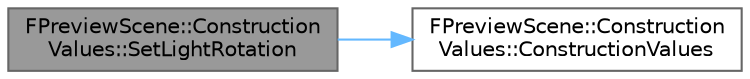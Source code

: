 digraph "FPreviewScene::ConstructionValues::SetLightRotation"
{
 // INTERACTIVE_SVG=YES
 // LATEX_PDF_SIZE
  bgcolor="transparent";
  edge [fontname=Helvetica,fontsize=10,labelfontname=Helvetica,labelfontsize=10];
  node [fontname=Helvetica,fontsize=10,shape=box,height=0.2,width=0.4];
  rankdir="LR";
  Node1 [id="Node000001",label="FPreviewScene::Construction\lValues::SetLightRotation",height=0.2,width=0.4,color="gray40", fillcolor="grey60", style="filled", fontcolor="black",tooltip=" "];
  Node1 -> Node2 [id="edge1_Node000001_Node000002",color="steelblue1",style="solid",tooltip=" "];
  Node2 [id="Node000002",label="FPreviewScene::Construction\lValues::ConstructionValues",height=0.2,width=0.4,color="grey40", fillcolor="white", style="filled",URL="$d1/d8f/structFPreviewScene_1_1ConstructionValues.html#a572a223c3884951e023973772dc78fac",tooltip=" "];
}
